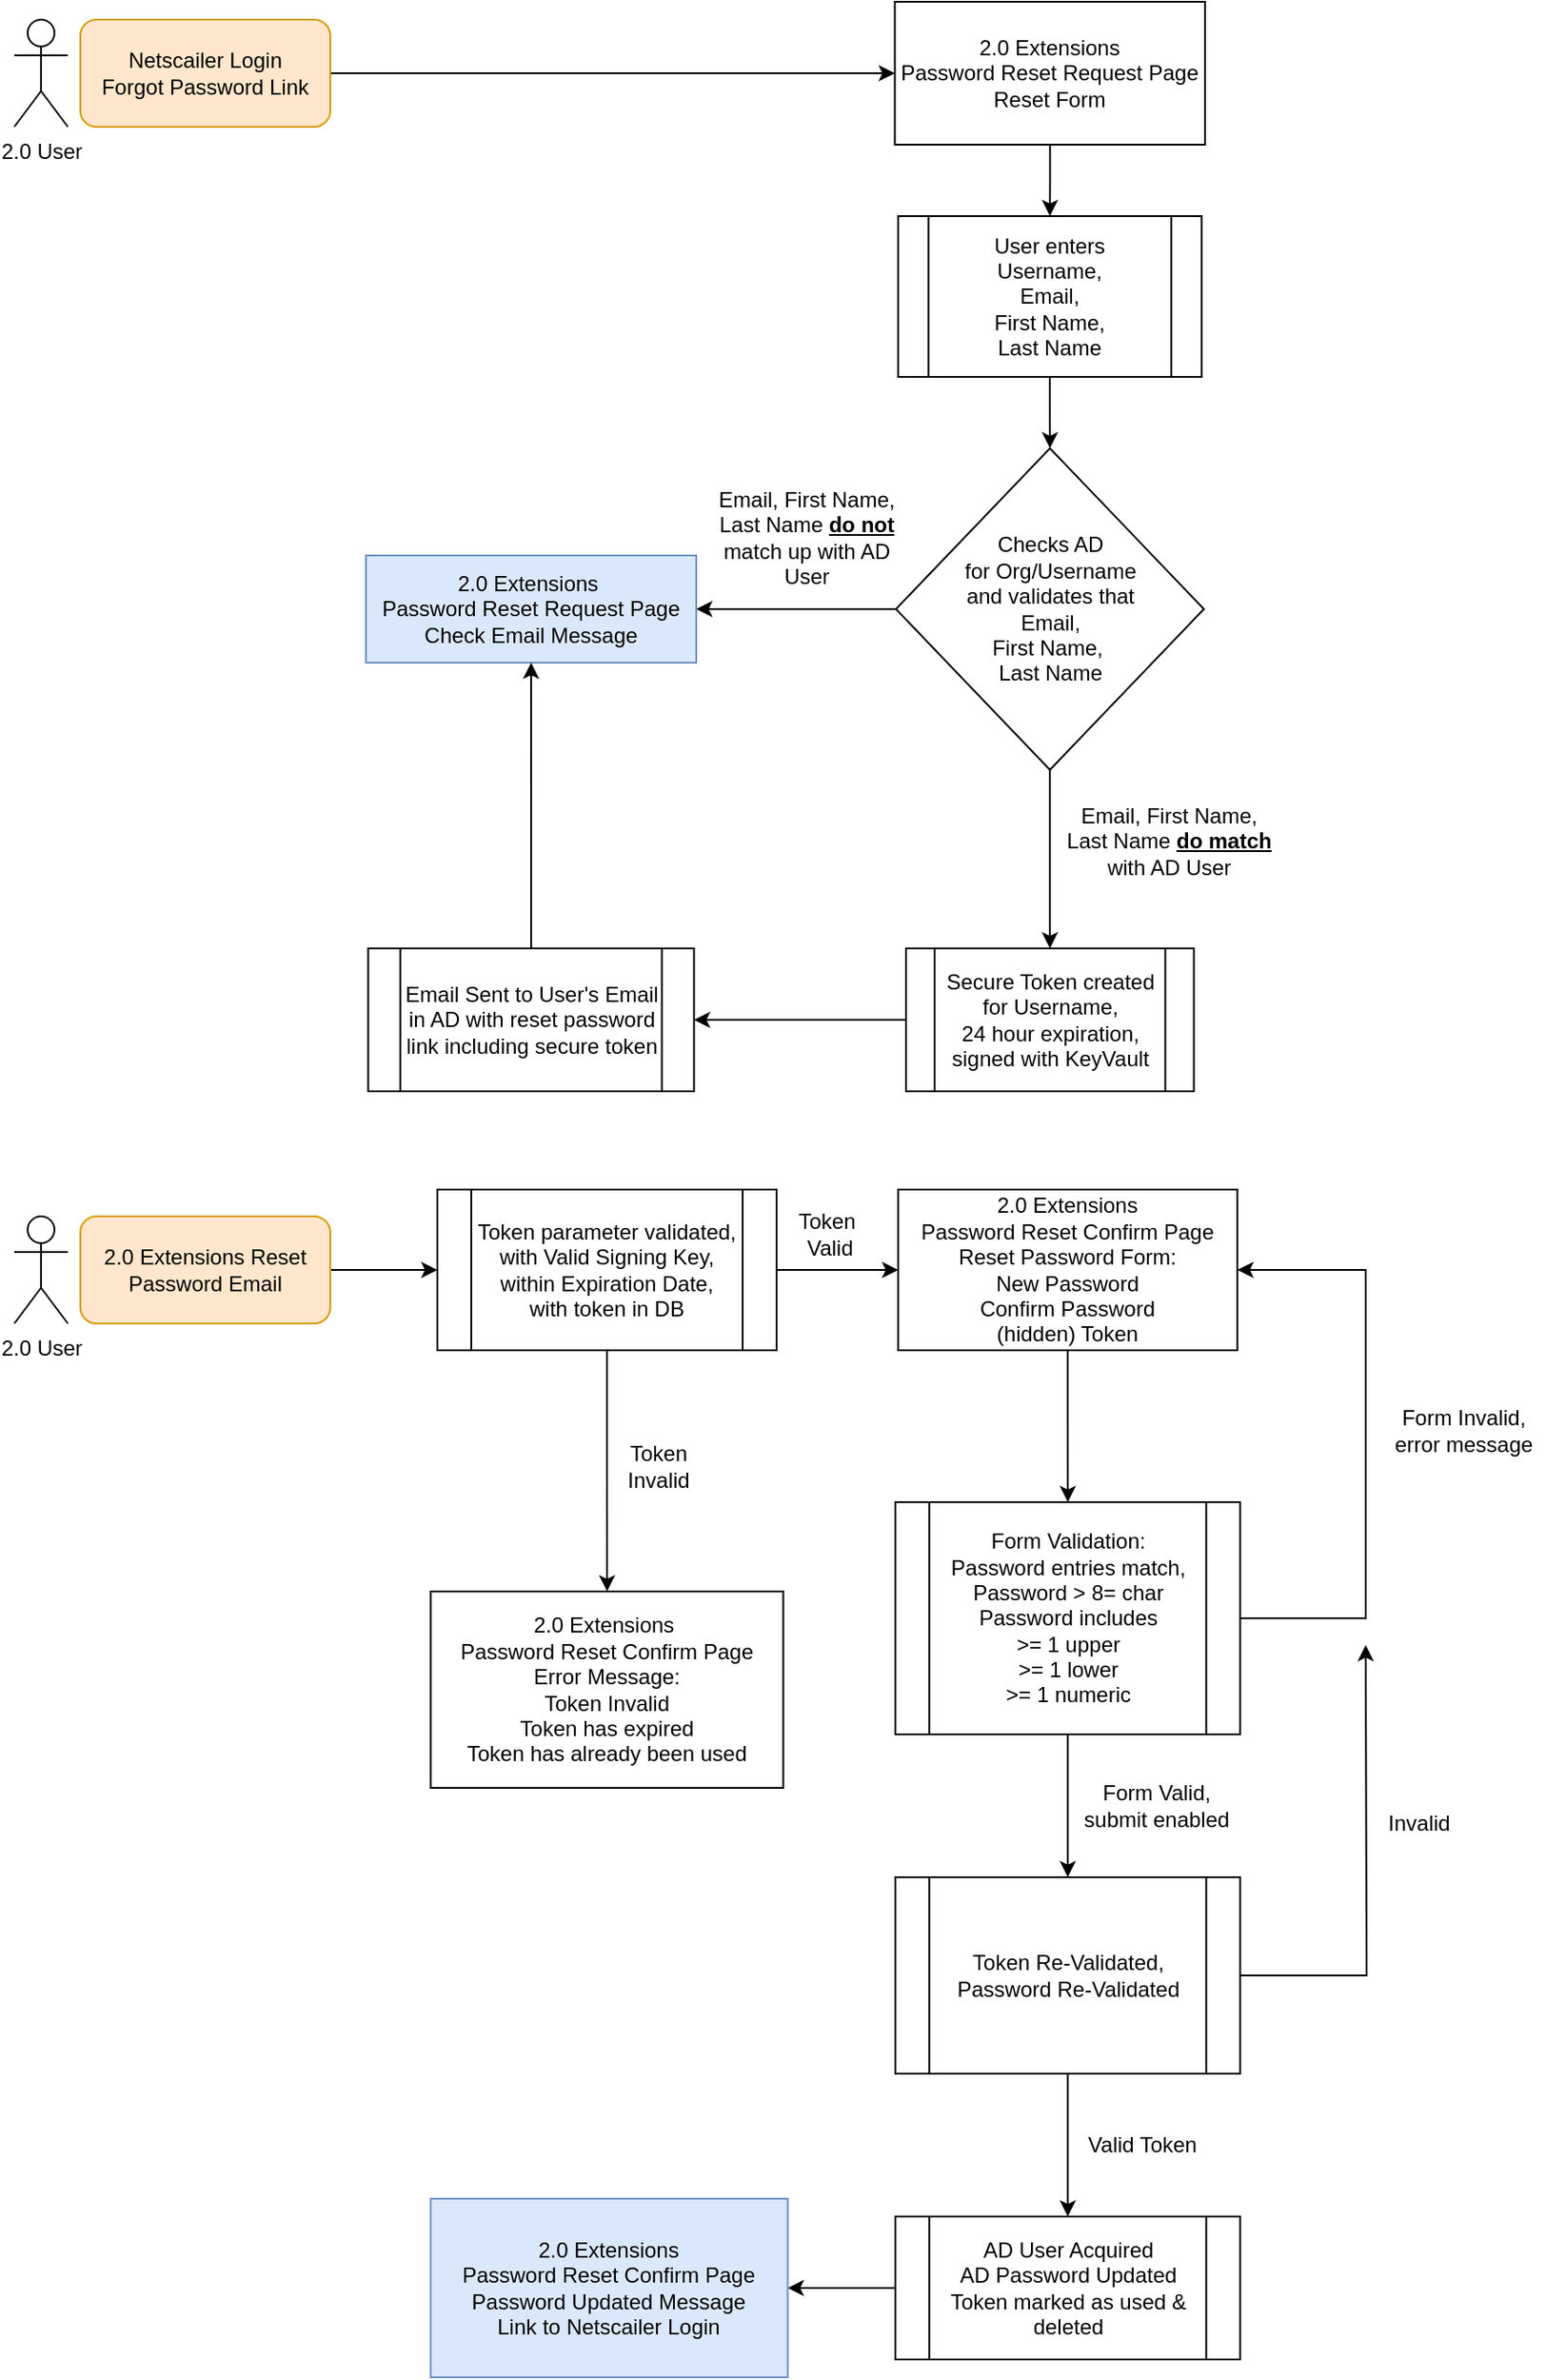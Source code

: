 <mxfile version="13.1.4" type="github">
  <diagram id="d-ELLbdBU_Qf9tfamwvt" name="Page-1">
    <mxGraphModel dx="1422" dy="762" grid="1" gridSize="10" guides="1" tooltips="1" connect="1" arrows="1" fold="1" page="1" pageScale="1" pageWidth="850" pageHeight="1100" math="0" shadow="0">
      <root>
        <mxCell id="0" />
        <mxCell id="1" parent="0" />
        <mxCell id="xTq1jOs8BwpGX4ZQImrz-3" value="" style="edgeStyle=orthogonalEdgeStyle;rounded=0;orthogonalLoop=1;jettySize=auto;html=1;entryX=0;entryY=0.5;entryDx=0;entryDy=0;" parent="1" source="xTq1jOs8BwpGX4ZQImrz-1" target="xTq1jOs8BwpGX4ZQImrz-4" edge="1">
          <mxGeometry relative="1" as="geometry">
            <mxPoint x="300" y="110" as="targetPoint" />
          </mxGeometry>
        </mxCell>
        <mxCell id="xTq1jOs8BwpGX4ZQImrz-1" value="Netscailer Login&lt;br&gt;Forgot Password Link" style="rounded=1;whiteSpace=wrap;html=1;fillColor=#ffe6cc;strokeColor=#d79b00;" parent="1" vertex="1">
          <mxGeometry x="80" y="80" width="140" height="60" as="geometry" />
        </mxCell>
        <mxCell id="xTq1jOs8BwpGX4ZQImrz-6" value="" style="edgeStyle=orthogonalEdgeStyle;rounded=0;orthogonalLoop=1;jettySize=auto;html=1;" parent="1" source="xTq1jOs8BwpGX4ZQImrz-4" target="xTq1jOs8BwpGX4ZQImrz-5" edge="1">
          <mxGeometry relative="1" as="geometry" />
        </mxCell>
        <mxCell id="xTq1jOs8BwpGX4ZQImrz-4" value="2.0 Extensions &lt;br&gt;Password Reset Request Page&lt;br&gt;Reset Form" style="rounded=0;whiteSpace=wrap;html=1;" parent="1" vertex="1">
          <mxGeometry x="536.25" y="70" width="173.75" height="80" as="geometry" />
        </mxCell>
        <mxCell id="xTq1jOs8BwpGX4ZQImrz-8" value="" style="edgeStyle=orthogonalEdgeStyle;rounded=0;orthogonalLoop=1;jettySize=auto;html=1;" parent="1" source="xTq1jOs8BwpGX4ZQImrz-5" target="xTq1jOs8BwpGX4ZQImrz-7" edge="1">
          <mxGeometry relative="1" as="geometry" />
        </mxCell>
        <mxCell id="xTq1jOs8BwpGX4ZQImrz-5" value="User enters &lt;br&gt;Username, &lt;br&gt;Email, &lt;br&gt;First Name, &lt;br&gt;Last Name" style="shape=process;whiteSpace=wrap;html=1;backgroundOutline=1;" parent="1" vertex="1">
          <mxGeometry x="538.125" y="190" width="170" height="90" as="geometry" />
        </mxCell>
        <mxCell id="xTq1jOs8BwpGX4ZQImrz-15" value="" style="edgeStyle=orthogonalEdgeStyle;rounded=0;orthogonalLoop=1;jettySize=auto;html=1;" parent="1" source="xTq1jOs8BwpGX4ZQImrz-7" target="xTq1jOs8BwpGX4ZQImrz-13" edge="1">
          <mxGeometry relative="1" as="geometry">
            <mxPoint x="622.5" y="580" as="targetPoint" />
          </mxGeometry>
        </mxCell>
        <mxCell id="xTq1jOs8BwpGX4ZQImrz-17" value="" style="edgeStyle=orthogonalEdgeStyle;rounded=0;orthogonalLoop=1;jettySize=auto;html=1;" parent="1" source="xTq1jOs8BwpGX4ZQImrz-7" target="xTq1jOs8BwpGX4ZQImrz-11" edge="1">
          <mxGeometry relative="1" as="geometry">
            <mxPoint x="456.25" y="410" as="targetPoint" />
          </mxGeometry>
        </mxCell>
        <mxCell id="xTq1jOs8BwpGX4ZQImrz-7" value="Checks AD &lt;br&gt;for Org/Username &lt;br&gt;and validates that &lt;br&gt;Email, &lt;br&gt;First Name,&amp;nbsp;&lt;br&gt;Last Name" style="rhombus;whiteSpace=wrap;html=1;" parent="1" vertex="1">
          <mxGeometry x="536.875" y="320" width="172.5" height="180" as="geometry" />
        </mxCell>
        <mxCell id="xTq1jOs8BwpGX4ZQImrz-9" value="2.0 User" style="shape=umlActor;verticalLabelPosition=bottom;labelBackgroundColor=#ffffff;verticalAlign=top;html=1;outlineConnect=0;" parent="1" vertex="1">
          <mxGeometry x="43" y="80" width="30" height="60" as="geometry" />
        </mxCell>
        <mxCell id="xTq1jOs8BwpGX4ZQImrz-11" value="2.0 Extensions&amp;nbsp;&lt;br&gt;Password Reset Request Page&lt;br&gt;Check Email Message" style="rounded=0;whiteSpace=wrap;html=1;fillColor=#dae8fc;strokeColor=#6c8ebf;" parent="1" vertex="1">
          <mxGeometry x="240" y="380" width="185" height="60" as="geometry" />
        </mxCell>
        <mxCell id="xTq1jOs8BwpGX4ZQImrz-25" value="" style="edgeStyle=orthogonalEdgeStyle;rounded=0;orthogonalLoop=1;jettySize=auto;html=1;entryX=1;entryY=0.5;entryDx=0;entryDy=0;" parent="1" source="xTq1jOs8BwpGX4ZQImrz-13" target="xTq1jOs8BwpGX4ZQImrz-23" edge="1">
          <mxGeometry relative="1" as="geometry">
            <mxPoint x="461.88" y="640" as="targetPoint" />
          </mxGeometry>
        </mxCell>
        <mxCell id="xTq1jOs8BwpGX4ZQImrz-13" value="Secure Token created for Username,&lt;br&gt;24 hour expiration,&lt;br&gt;signed with KeyVault" style="shape=process;whiteSpace=wrap;html=1;backgroundOutline=1;" parent="1" vertex="1">
          <mxGeometry x="542.5" y="600" width="161.25" height="80" as="geometry" />
        </mxCell>
        <mxCell id="xTq1jOs8BwpGX4ZQImrz-18" value="Email, First Name, Last Name &lt;b&gt;&lt;u&gt;do&amp;nbsp;match &lt;/u&gt;&lt;/b&gt;with AD User" style="text;html=1;strokeColor=none;fillColor=none;align=center;verticalAlign=middle;whiteSpace=wrap;rounded=0;" parent="1" vertex="1">
          <mxGeometry x="630.005" y="530" width="120" height="20" as="geometry" />
        </mxCell>
        <mxCell id="xTq1jOs8BwpGX4ZQImrz-19" value="Email, First Name, Last Name &lt;b&gt;&lt;u&gt;do not&lt;/u&gt;&lt;/b&gt; match up with AD User" style="text;html=1;strokeColor=none;fillColor=none;align=center;verticalAlign=middle;whiteSpace=wrap;rounded=0;" parent="1" vertex="1">
          <mxGeometry x="431.88" y="360" width="110" height="20" as="geometry" />
        </mxCell>
        <mxCell id="AxbIXuEYecjZlMj8pC54-8" value="" style="edgeStyle=orthogonalEdgeStyle;rounded=0;orthogonalLoop=1;jettySize=auto;html=1;" edge="1" parent="1" source="xTq1jOs8BwpGX4ZQImrz-22" target="AxbIXuEYecjZlMj8pC54-2">
          <mxGeometry relative="1" as="geometry" />
        </mxCell>
        <mxCell id="xTq1jOs8BwpGX4ZQImrz-22" value="2.0 Extensions Reset Password Email" style="rounded=1;whiteSpace=wrap;html=1;fillColor=#ffe6cc;strokeColor=#d79b00;" parent="1" vertex="1">
          <mxGeometry x="80" y="750" width="140" height="60" as="geometry" />
        </mxCell>
        <mxCell id="xTq1jOs8BwpGX4ZQImrz-27" value="" style="edgeStyle=orthogonalEdgeStyle;rounded=0;orthogonalLoop=1;jettySize=auto;html=1;entryX=0.5;entryY=1;entryDx=0;entryDy=0;" parent="1" source="xTq1jOs8BwpGX4ZQImrz-23" target="xTq1jOs8BwpGX4ZQImrz-11" edge="1">
          <mxGeometry relative="1" as="geometry">
            <mxPoint x="337.5" y="520" as="targetPoint" />
          </mxGeometry>
        </mxCell>
        <mxCell id="xTq1jOs8BwpGX4ZQImrz-23" value="Email Sent to User&#39;s Email in AD with reset password link including secure token" style="shape=process;whiteSpace=wrap;html=1;backgroundOutline=1;" parent="1" vertex="1">
          <mxGeometry x="241.25" y="600" width="182.5" height="80" as="geometry" />
        </mxCell>
        <mxCell id="AxbIXuEYecjZlMj8pC54-1" value="2.0 User" style="shape=umlActor;verticalLabelPosition=bottom;labelBackgroundColor=#ffffff;verticalAlign=top;html=1;outlineConnect=0;" vertex="1" parent="1">
          <mxGeometry x="43" y="750" width="30" height="60" as="geometry" />
        </mxCell>
        <mxCell id="AxbIXuEYecjZlMj8pC54-5" value="" style="edgeStyle=orthogonalEdgeStyle;rounded=0;orthogonalLoop=1;jettySize=auto;html=1;" edge="1" parent="1" source="AxbIXuEYecjZlMj8pC54-2" target="AxbIXuEYecjZlMj8pC54-4">
          <mxGeometry relative="1" as="geometry" />
        </mxCell>
        <mxCell id="AxbIXuEYecjZlMj8pC54-10" value="" style="edgeStyle=orthogonalEdgeStyle;rounded=0;orthogonalLoop=1;jettySize=auto;html=1;entryX=0;entryY=0.5;entryDx=0;entryDy=0;" edge="1" parent="1" source="AxbIXuEYecjZlMj8pC54-2" target="AxbIXuEYecjZlMj8pC54-3">
          <mxGeometry relative="1" as="geometry">
            <mxPoint x="550" y="780" as="targetPoint" />
          </mxGeometry>
        </mxCell>
        <mxCell id="AxbIXuEYecjZlMj8pC54-2" value="Token parameter validated,&lt;br&gt;with Valid Signing Key,&lt;br&gt;within Expiration Date,&lt;br&gt;with token in DB" style="shape=process;whiteSpace=wrap;html=1;backgroundOutline=1;" vertex="1" parent="1">
          <mxGeometry x="280" y="735" width="190" height="90" as="geometry" />
        </mxCell>
        <mxCell id="AxbIXuEYecjZlMj8pC54-17" value="" style="edgeStyle=orthogonalEdgeStyle;rounded=0;orthogonalLoop=1;jettySize=auto;html=1;" edge="1" parent="1" source="AxbIXuEYecjZlMj8pC54-3" target="AxbIXuEYecjZlMj8pC54-13">
          <mxGeometry relative="1" as="geometry">
            <mxPoint x="633.13" y="905" as="targetPoint" />
          </mxGeometry>
        </mxCell>
        <mxCell id="AxbIXuEYecjZlMj8pC54-3" value="2.0 Extensions&lt;br&gt;Password Reset Confirm Page&lt;br&gt;Reset Password Form:&lt;br&gt;New Password&lt;br&gt;Confirm Password&lt;br&gt;(hidden) Token" style="rounded=0;whiteSpace=wrap;html=1;" vertex="1" parent="1">
          <mxGeometry x="538.13" y="735" width="190" height="90" as="geometry" />
        </mxCell>
        <mxCell id="AxbIXuEYecjZlMj8pC54-4" value="2.0 Extensions&amp;nbsp;&lt;br&gt;Password Reset Confirm Page&lt;br&gt;Error Message:&lt;br&gt;Token Invalid&lt;br&gt;Token has expired&lt;br&gt;Token has already been used" style="rounded=0;whiteSpace=wrap;html=1;" vertex="1" parent="1">
          <mxGeometry x="276.25" y="960" width="197.5" height="110" as="geometry" />
        </mxCell>
        <mxCell id="AxbIXuEYecjZlMj8pC54-6" value="Token Invalid" style="text;html=1;strokeColor=none;fillColor=none;align=center;verticalAlign=middle;whiteSpace=wrap;rounded=0;" vertex="1" parent="1">
          <mxGeometry x="383.75" y="880" width="40" height="20" as="geometry" />
        </mxCell>
        <mxCell id="AxbIXuEYecjZlMj8pC54-11" value="Token&amp;nbsp;&lt;br&gt;Valid" style="text;html=1;strokeColor=none;fillColor=none;align=center;verticalAlign=middle;whiteSpace=wrap;rounded=0;" vertex="1" parent="1">
          <mxGeometry x="480" y="750" width="40" height="20" as="geometry" />
        </mxCell>
        <mxCell id="AxbIXuEYecjZlMj8pC54-23" value="" style="edgeStyle=orthogonalEdgeStyle;rounded=0;orthogonalLoop=1;jettySize=auto;html=1;" edge="1" parent="1" source="AxbIXuEYecjZlMj8pC54-12">
          <mxGeometry relative="1" as="geometry">
            <mxPoint x="800" y="990" as="targetPoint" />
          </mxGeometry>
        </mxCell>
        <mxCell id="AxbIXuEYecjZlMj8pC54-27" value="" style="edgeStyle=orthogonalEdgeStyle;rounded=0;orthogonalLoop=1;jettySize=auto;html=1;" edge="1" parent="1" source="AxbIXuEYecjZlMj8pC54-12" target="AxbIXuEYecjZlMj8pC54-26">
          <mxGeometry relative="1" as="geometry" />
        </mxCell>
        <mxCell id="AxbIXuEYecjZlMj8pC54-12" value="Token Re-Validated,&lt;br&gt;Password Re-Validated&lt;br&gt;" style="shape=process;whiteSpace=wrap;html=1;backgroundOutline=1;" vertex="1" parent="1">
          <mxGeometry x="536.57" y="1120" width="193.12" height="110" as="geometry" />
        </mxCell>
        <mxCell id="AxbIXuEYecjZlMj8pC54-32" value="" style="edgeStyle=orthogonalEdgeStyle;rounded=0;orthogonalLoop=1;jettySize=auto;html=1;" edge="1" parent="1" source="AxbIXuEYecjZlMj8pC54-26" target="AxbIXuEYecjZlMj8pC54-29">
          <mxGeometry relative="1" as="geometry" />
        </mxCell>
        <mxCell id="AxbIXuEYecjZlMj8pC54-26" value="AD User Acquired&lt;br&gt;AD Password Updated&lt;br&gt;Token marked as used &amp;amp; deleted" style="shape=process;whiteSpace=wrap;html=1;backgroundOutline=1;" vertex="1" parent="1">
          <mxGeometry x="536.57" y="1310" width="193.12" height="80" as="geometry" />
        </mxCell>
        <mxCell id="AxbIXuEYecjZlMj8pC54-14" value="" style="edgeStyle=orthogonalEdgeStyle;rounded=0;orthogonalLoop=1;jettySize=auto;html=1;" edge="1" parent="1" source="AxbIXuEYecjZlMj8pC54-13" target="AxbIXuEYecjZlMj8pC54-12">
          <mxGeometry relative="1" as="geometry" />
        </mxCell>
        <mxCell id="AxbIXuEYecjZlMj8pC54-19" value="" style="edgeStyle=orthogonalEdgeStyle;rounded=0;orthogonalLoop=1;jettySize=auto;html=1;" edge="1" parent="1" source="AxbIXuEYecjZlMj8pC54-13" target="AxbIXuEYecjZlMj8pC54-3">
          <mxGeometry relative="1" as="geometry">
            <mxPoint x="820" y="770" as="targetPoint" />
            <Array as="points">
              <mxPoint x="800" y="975" />
              <mxPoint x="800" y="780" />
            </Array>
          </mxGeometry>
        </mxCell>
        <mxCell id="AxbIXuEYecjZlMj8pC54-13" value="Form Validation:&lt;br&gt;Password entries match,&lt;br&gt;Password &amp;gt; 8= char&lt;br&gt;Password includes &lt;br&gt;&amp;gt;= 1 upper &lt;br&gt;&amp;gt;= 1 lower &lt;br&gt;&amp;gt;= 1 numeric" style="shape=process;whiteSpace=wrap;html=1;backgroundOutline=1;" vertex="1" parent="1">
          <mxGeometry x="536.57" y="910" width="193.12" height="130" as="geometry" />
        </mxCell>
        <mxCell id="AxbIXuEYecjZlMj8pC54-15" value="Form Valid,&lt;br&gt;submit enabled" style="text;html=1;strokeColor=none;fillColor=none;align=center;verticalAlign=middle;whiteSpace=wrap;rounded=0;" vertex="1" parent="1">
          <mxGeometry x="638.13" y="1070" width="90" height="20" as="geometry" />
        </mxCell>
        <mxCell id="AxbIXuEYecjZlMj8pC54-21" value="Form Invalid,&lt;br&gt;error message" style="text;html=1;strokeColor=none;fillColor=none;align=center;verticalAlign=middle;whiteSpace=wrap;rounded=0;" vertex="1" parent="1">
          <mxGeometry x="810" y="860" width="90" height="20" as="geometry" />
        </mxCell>
        <mxCell id="AxbIXuEYecjZlMj8pC54-24" value="Invalid" style="text;html=1;strokeColor=none;fillColor=none;align=center;verticalAlign=middle;whiteSpace=wrap;rounded=0;" vertex="1" parent="1">
          <mxGeometry x="810" y="1080" width="40" height="20" as="geometry" />
        </mxCell>
        <mxCell id="AxbIXuEYecjZlMj8pC54-28" value="Valid Token" style="text;html=1;strokeColor=none;fillColor=none;align=center;verticalAlign=middle;whiteSpace=wrap;rounded=0;" vertex="1" parent="1">
          <mxGeometry x="640" y="1260" width="70" height="20" as="geometry" />
        </mxCell>
        <mxCell id="AxbIXuEYecjZlMj8pC54-29" value="2.0 Extensions&lt;br&gt;Password Reset Confirm Page&lt;br&gt;Password Updated Message&lt;br&gt;Link to Netscailer Login" style="rounded=0;whiteSpace=wrap;html=1;fillColor=#dae8fc;strokeColor=#6c8ebf;" vertex="1" parent="1">
          <mxGeometry x="276.25" y="1300" width="200" height="100" as="geometry" />
        </mxCell>
      </root>
    </mxGraphModel>
  </diagram>
</mxfile>
